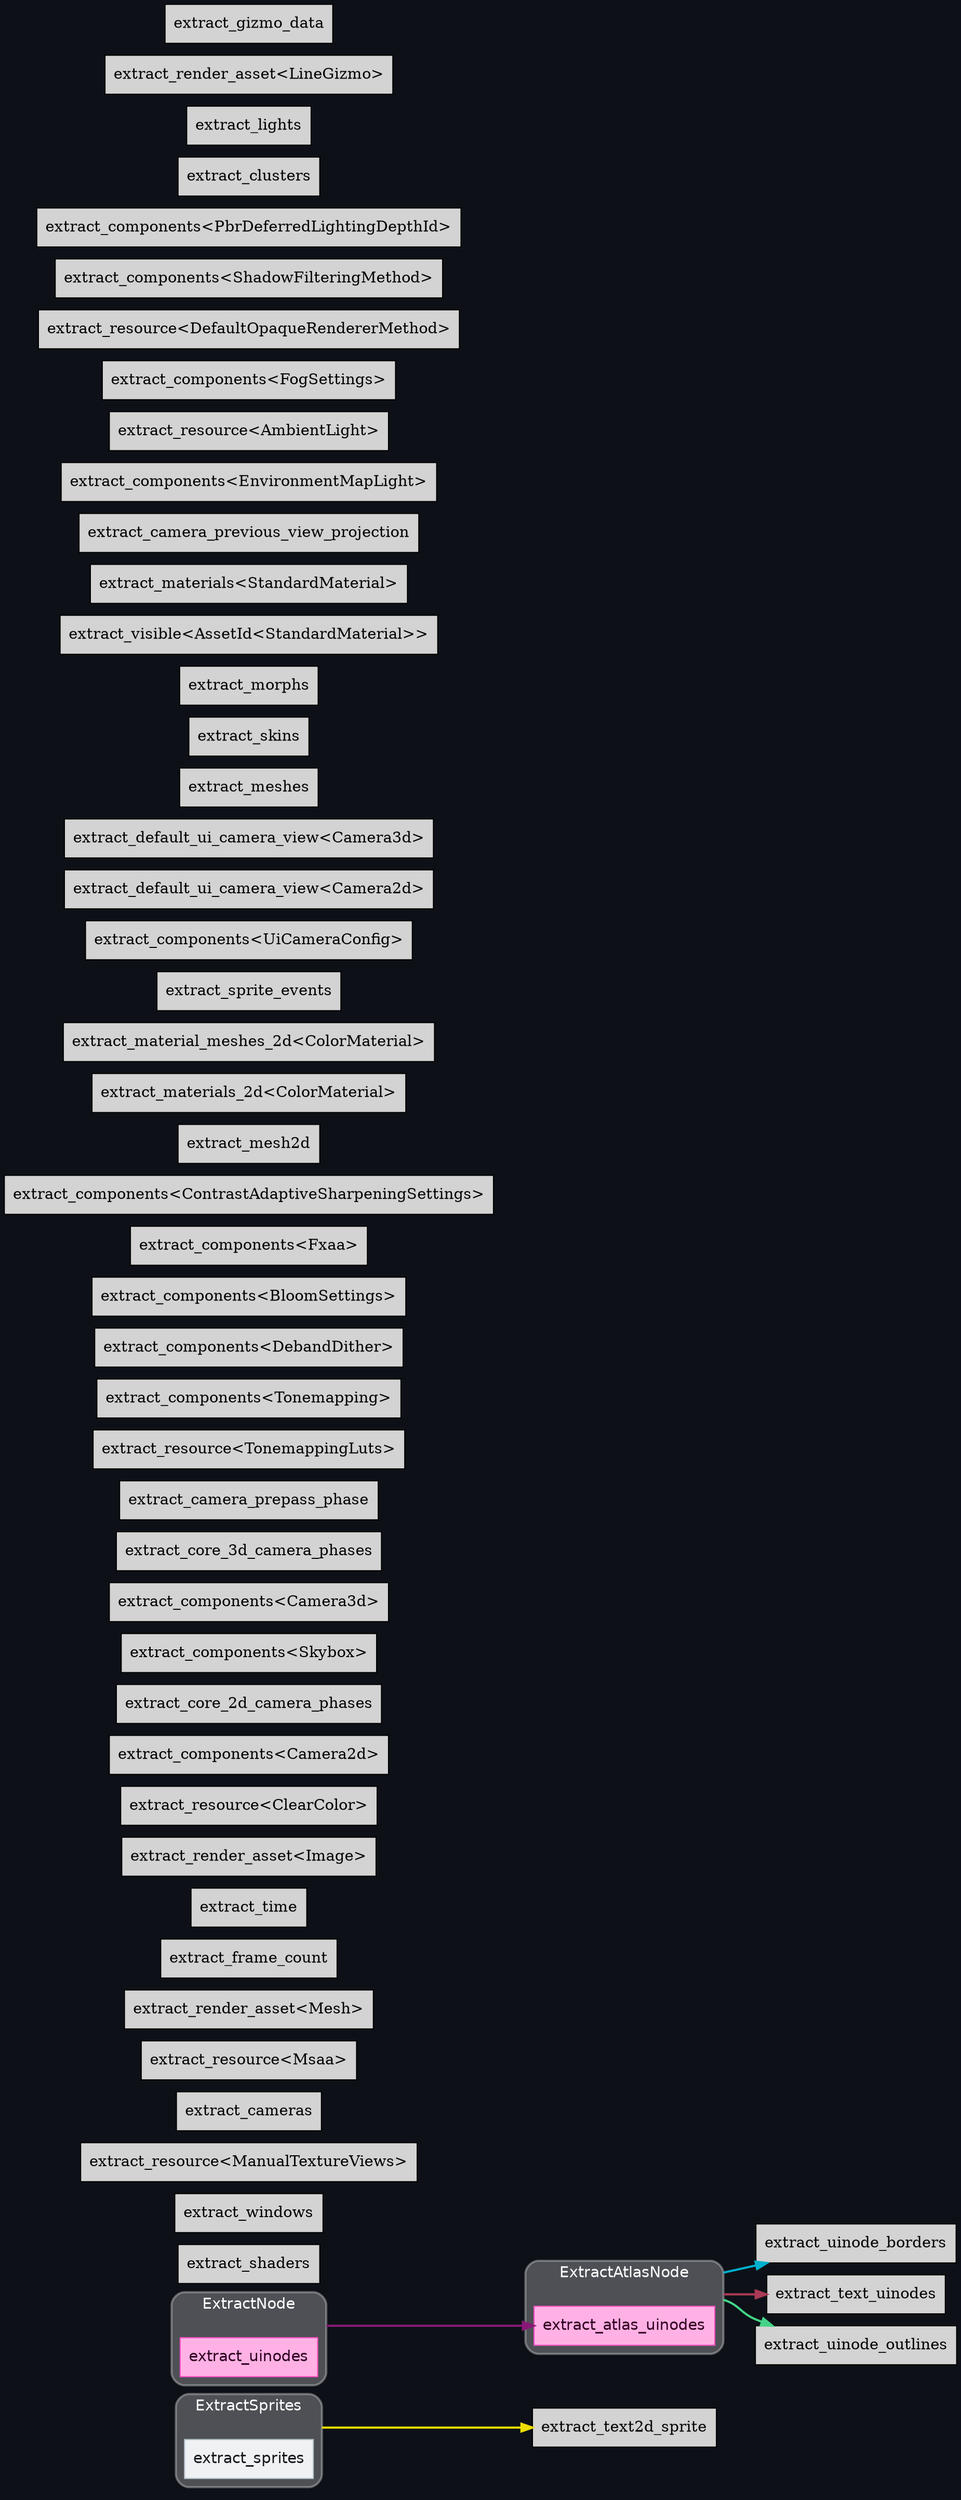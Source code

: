 digraph "" {
	"compound"="true";
	"splines"="spline";
	"rankdir"="LR";
	"bgcolor"="#0d1117";
	"fontname"="Helvetica";
	"nodesep"="0.15";
	edge ["penwidth"="2"];
	node ["shape"="box", "style"="filled"];
	subgraph "clusternode_Set(26)" {
		"style"="rounded,filled";
		"label"="ExtractSprites";
		"tooltip"="ExtractSprites";
		"fillcolor"="#ffffff44";
		"fontcolor"="#ffffff";
		"color"="#ffffff50";
		"penwidth"="2";
		"set_marker_node_Set(26)" ["style"="invis", "label"="", "height"="0", "shape"="point"]
		"node_System(25)" ["label"="extract_sprites", "tooltip"="bevy_sprite::render::extract_sprites", "fillcolor"="#eff1f3", "fontname"="Helvetica", "fontcolor"="#15191d", "color"="#b4bec7", "penwidth"="1"]
	}
	
	subgraph "clusternode_Set(33)" {
		"style"="rounded,filled";
		"label"="ExtractNode";
		"tooltip"="ExtractNode";
		"fillcolor"="#ffffff44";
		"fontcolor"="#ffffff";
		"color"="#ffffff50";
		"penwidth"="2";
		"set_marker_node_Set(33)" ["style"="invis", "label"="", "height"="0", "shape"="point"]
		"node_System(31)" ["label"="extract_uinodes", "tooltip"="bevy_ui::render::extract_uinodes", "fillcolor"="#ffb1e5", "fontname"="Helvetica", "fontcolor"="#320021", "color"="#ff4bc2", "penwidth"="1"]
	}
	
	subgraph "clusternode_Set(35)" {
		"style"="rounded,filled";
		"label"="ExtractAtlasNode";
		"tooltip"="ExtractAtlasNode";
		"fillcolor"="#ffffff44";
		"fontcolor"="#ffffff";
		"color"="#ffffff50";
		"penwidth"="2";
		"set_marker_node_Set(35)" ["style"="invis", "label"="", "height"="0", "shape"="point"]
		"node_System(32)" ["label"="extract_atlas_uinodes", "tooltip"="bevy_ui::render::extract_atlas_uinodes", "fillcolor"="#ffb1e5", "fontname"="Helvetica", "fontcolor"="#320021", "color"="#ff4bc2", "penwidth"="1"]
	}
	
	"node_System(0)" ["label"="extract_shaders", "tooltip"="bevy_render::render_resource::pipeline_cache::PipelineCache::extract_shaders"]
	"node_System(1)" ["label"="extract_windows", "tooltip"="bevy_render::view::window::extract_windows"]
	"node_System(2)" ["label"="extract_resource<ManualTextureViews>", "tooltip"="bevy_render::extract_resource::extract_resource<bevy_render::camera::manual_texture_view::ManualTextureViews>"]
	"node_System(3)" ["label"="extract_cameras", "tooltip"="bevy_render::camera::camera::extract_cameras"]
	"node_System(4)" ["label"="extract_resource<Msaa>", "tooltip"="bevy_render::extract_resource::extract_resource<bevy_render::view::Msaa>"]
	"node_System(5)" ["label"="extract_render_asset<Mesh>", "tooltip"="bevy_render::render_asset::extract_render_asset<bevy_render::mesh::mesh::Mesh>"]
	"node_System(6)" ["label"="extract_frame_count", "tooltip"="bevy_render::globals::extract_frame_count"]
	"node_System(7)" ["label"="extract_time", "tooltip"="bevy_render::globals::extract_time"]
	"node_System(8)" ["label"="extract_render_asset<Image>", "tooltip"="bevy_render::render_asset::extract_render_asset<bevy_render::texture::image::Image>"]
	"node_System(9)" ["label"="extract_resource<ClearColor>", "tooltip"="bevy_render::extract_resource::extract_resource<bevy_core_pipeline::clear_color::ClearColor>"]
	"node_System(10)" ["label"="extract_components<Camera2d>", "tooltip"="bevy_render::extract_component::extract_components<bevy_core_pipeline::core_2d::camera_2d::Camera2d>"]
	"node_System(11)" ["label"="extract_core_2d_camera_phases", "tooltip"="bevy_core_pipeline::core_2d::extract_core_2d_camera_phases"]
	"node_System(12)" ["label"="extract_components<Skybox>", "tooltip"="bevy_render::extract_component::extract_components<bevy_core_pipeline::skybox::Skybox>"]
	"node_System(13)" ["label"="extract_components<Camera3d>", "tooltip"="bevy_render::extract_component::extract_components<bevy_core_pipeline::core_3d::camera_3d::Camera3d>"]
	"node_System(14)" ["label"="extract_core_3d_camera_phases", "tooltip"="bevy_core_pipeline::core_3d::extract_core_3d_camera_phases"]
	"node_System(15)" ["label"="extract_camera_prepass_phase", "tooltip"="bevy_core_pipeline::core_3d::extract_camera_prepass_phase"]
	"node_System(16)" ["label"="extract_resource<TonemappingLuts>", "tooltip"="bevy_render::extract_resource::extract_resource<bevy_core_pipeline::tonemapping::TonemappingLuts>"]
	"node_System(17)" ["label"="extract_components<Tonemapping>", "tooltip"="bevy_render::extract_component::extract_components<bevy_core_pipeline::tonemapping::Tonemapping>"]
	"node_System(18)" ["label"="extract_components<DebandDither>", "tooltip"="bevy_render::extract_component::extract_components<bevy_core_pipeline::tonemapping::DebandDither>"]
	"node_System(19)" ["label"="extract_components<BloomSettings>", "tooltip"="bevy_render::extract_component::extract_components<bevy_core_pipeline::bloom::settings::BloomSettings>"]
	"node_System(20)" ["label"="extract_components<Fxaa>", "tooltip"="bevy_render::extract_component::extract_components<bevy_core_pipeline::fxaa::Fxaa>"]
	"node_System(21)" ["label"="extract_components<ContrastAdaptiveSharpeningSettings>", "tooltip"="bevy_render::extract_component::extract_components<bevy_core_pipeline::contrast_adaptive_sharpening::ContrastAdaptiveSharpeningSettings>"]
	"node_System(22)" ["label"="extract_mesh2d", "tooltip"="bevy_sprite::mesh2d::mesh::extract_mesh2d"]
	"node_System(23)" ["label"="extract_materials_2d<ColorMaterial>", "tooltip"="bevy_sprite::mesh2d::material::extract_materials_2d<bevy_sprite::mesh2d::color_material::ColorMaterial>"]
	"node_System(24)" ["label"="extract_material_meshes_2d<ColorMaterial>", "tooltip"="bevy_sprite::mesh2d::material::extract_material_meshes_2d<bevy_sprite::mesh2d::color_material::ColorMaterial>"]
	"node_System(26)" ["label"="extract_sprite_events", "tooltip"="bevy_sprite::render::extract_sprite_events"]
	"node_System(27)" ["label"="extract_text2d_sprite", "tooltip"="bevy_text::text2d::extract_text2d_sprite"]
	"node_System(28)" ["label"="extract_components<UiCameraConfig>", "tooltip"="bevy_render::extract_component::extract_components<bevy_ui::camera_config::UiCameraConfig>"]
	"node_System(29)" ["label"="extract_default_ui_camera_view<Camera2d>", "tooltip"="bevy_ui::render::extract_default_ui_camera_view<bevy_core_pipeline::core_2d::camera_2d::Camera2d>"]
	"node_System(30)" ["label"="extract_default_ui_camera_view<Camera3d>", "tooltip"="bevy_ui::render::extract_default_ui_camera_view<bevy_core_pipeline::core_3d::camera_3d::Camera3d>"]
	"node_System(33)" ["label"="extract_uinode_borders", "tooltip"="bevy_ui::render::extract_uinode_borders"]
	"node_System(34)" ["label"="extract_text_uinodes", "tooltip"="bevy_ui::render::extract_text_uinodes"]
	"node_System(35)" ["label"="extract_uinode_outlines", "tooltip"="bevy_ui::render::extract_uinode_outlines"]
	"node_System(36)" ["label"="extract_meshes", "tooltip"="bevy_pbr::render::mesh::extract_meshes"]
	"node_System(37)" ["label"="extract_skins", "tooltip"="bevy_pbr::render::skin::extract_skins"]
	"node_System(38)" ["label"="extract_morphs", "tooltip"="bevy_pbr::render::morph::extract_morphs"]
	"node_System(39)" ["label"="extract_visible<AssetId<StandardMaterial>>", "tooltip"="bevy_render::extract_instances::extract_visible<bevy_asset::id::AssetId<bevy_pbr::pbr_material::StandardMaterial>>"]
	"node_System(40)" ["label"="extract_materials<StandardMaterial>", "tooltip"="bevy_pbr::material::extract_materials<bevy_pbr::pbr_material::StandardMaterial>"]
	"node_System(41)" ["label"="extract_camera_previous_view_projection", "tooltip"="bevy_pbr::prepass::extract_camera_previous_view_projection"]
	"node_System(42)" ["label"="extract_components<EnvironmentMapLight>", "tooltip"="bevy_render::extract_component::extract_components<bevy_pbr::environment_map::EnvironmentMapLight>"]
	"node_System(43)" ["label"="extract_resource<AmbientLight>", "tooltip"="bevy_render::extract_resource::extract_resource<bevy_pbr::light::AmbientLight>"]
	"node_System(44)" ["label"="extract_components<FogSettings>", "tooltip"="bevy_render::extract_component::extract_components<bevy_pbr::fog::FogSettings>"]
	"node_System(45)" ["label"="extract_resource<DefaultOpaqueRendererMethod>", "tooltip"="bevy_render::extract_resource::extract_resource<bevy_pbr::material::DefaultOpaqueRendererMethod>"]
	"node_System(46)" ["label"="extract_components<ShadowFilteringMethod>", "tooltip"="bevy_render::extract_component::extract_components<bevy_pbr::light::ShadowFilteringMethod>"]
	"node_System(47)" ["label"="extract_components<PbrDeferredLightingDepthId>", "tooltip"="bevy_render::extract_component::extract_components<bevy_pbr::deferred::PbrDeferredLightingDepthId>"]
	"node_System(48)" ["label"="extract_clusters", "tooltip"="bevy_pbr::render::light::extract_clusters"]
	"node_System(49)" ["label"="extract_lights", "tooltip"="bevy_pbr::render::light::extract_lights"]
	"node_System(50)" ["label"="extract_render_asset<LineGizmo>", "tooltip"="bevy_render::render_asset::extract_render_asset<bevy_gizmos::LineGizmo>"]
	"node_System(51)" ["label"="extract_gizmo_data", "tooltip"="bevy_gizmos::extract_gizmo_data"]
	"set_marker_node_Set(26)" -> "node_System(27)" ["lhead"="", "ltail"="clusternode_Set(26)", "tooltip"="ExtractSprites → extract_text2d_sprite", "color"="#eede00"]
	"set_marker_node_Set(33)" -> "node_System(32)" ["lhead"="", "ltail"="clusternode_Set(33)", "tooltip"="ExtractNode → extract_atlas_uinodes", "color"="#881877"]
	"set_marker_node_Set(35)" -> "node_System(33)" ["lhead"="", "ltail"="clusternode_Set(35)", "tooltip"="ExtractAtlasNode → extract_uinode_borders", "color"="#00b0cc"]
	"set_marker_node_Set(35)" -> "node_System(34)" ["lhead"="", "ltail"="clusternode_Set(35)", "tooltip"="ExtractAtlasNode → extract_text_uinodes", "color"="#aa3a55"]
	"set_marker_node_Set(35)" -> "node_System(35)" ["lhead"="", "ltail"="clusternode_Set(35)", "tooltip"="ExtractAtlasNode → extract_uinode_outlines", "color"="#44d488"]
}
